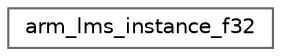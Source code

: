 digraph "Graphical Class Hierarchy"
{
 // LATEX_PDF_SIZE
  bgcolor="transparent";
  edge [fontname=Helvetica,fontsize=10,labelfontname=Helvetica,labelfontsize=10];
  node [fontname=Helvetica,fontsize=10,shape=box,height=0.2,width=0.4];
  rankdir="LR";
  Node0 [id="Node000000",label="arm_lms_instance_f32",height=0.2,width=0.4,color="grey40", fillcolor="white", style="filled",URL="$structarm__lms__instance__f32.html",tooltip="Instance structure for the floating-point LMS filter."];
}
